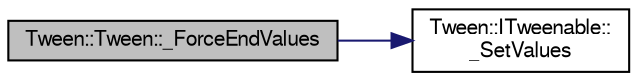 digraph "Tween::Tween::_ForceEndValues"
{
  bgcolor="transparent";
  edge [fontname="FreeSans",fontsize="10",labelfontname="FreeSans",labelfontsize="10"];
  node [fontname="FreeSans",fontsize="10",shape=record];
  rankdir="LR";
  Node1 [label="Tween::Tween::_ForceEndValues",height=0.2,width=0.4,color="black", fillcolor="grey75", style="filled" fontcolor="black"];
  Node1 -> Node2 [color="midnightblue",fontsize="10",style="solid",fontname="FreeSans"];
  Node2 [label="Tween::ITweenable::\l_SetValues",height=0.2,width=0.4,color="black",URL="$classTween_1_1ITweenable.html#a9704355d9be2429834da6fd075573d6d"];
}
